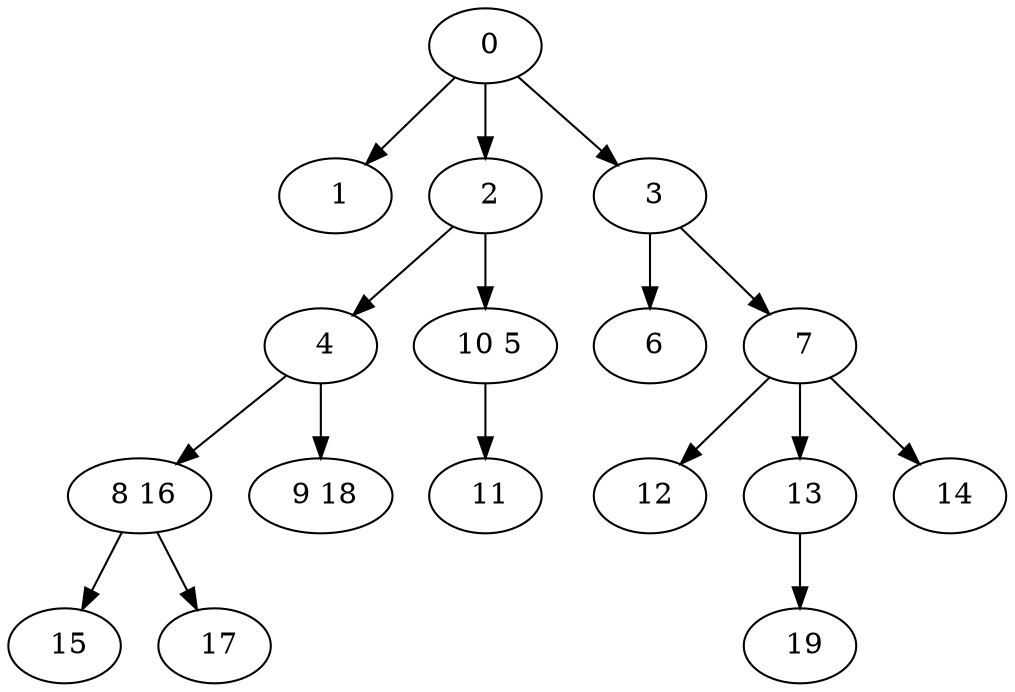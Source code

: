 digraph mytree {
" 0" -> " 1";
" 0" -> " 2";
" 0" -> " 3";
" 1";
" 2" -> " 4";
" 2" -> " 10 5";
" 3" -> " 6";
" 3" -> " 7";
" 4" -> " 8 16";
" 4" -> " 9 18";
" 10 5" -> " 11";
" 6";
" 7" -> " 12";
" 7" -> " 13";
" 7" -> " 14";
" 8 16" -> " 15";
" 8 16" -> " 17";
" 9 18";
" 12";
" 13" -> " 19";
" 14";
" 15";
" 17";
" 19";
" 11";
}
